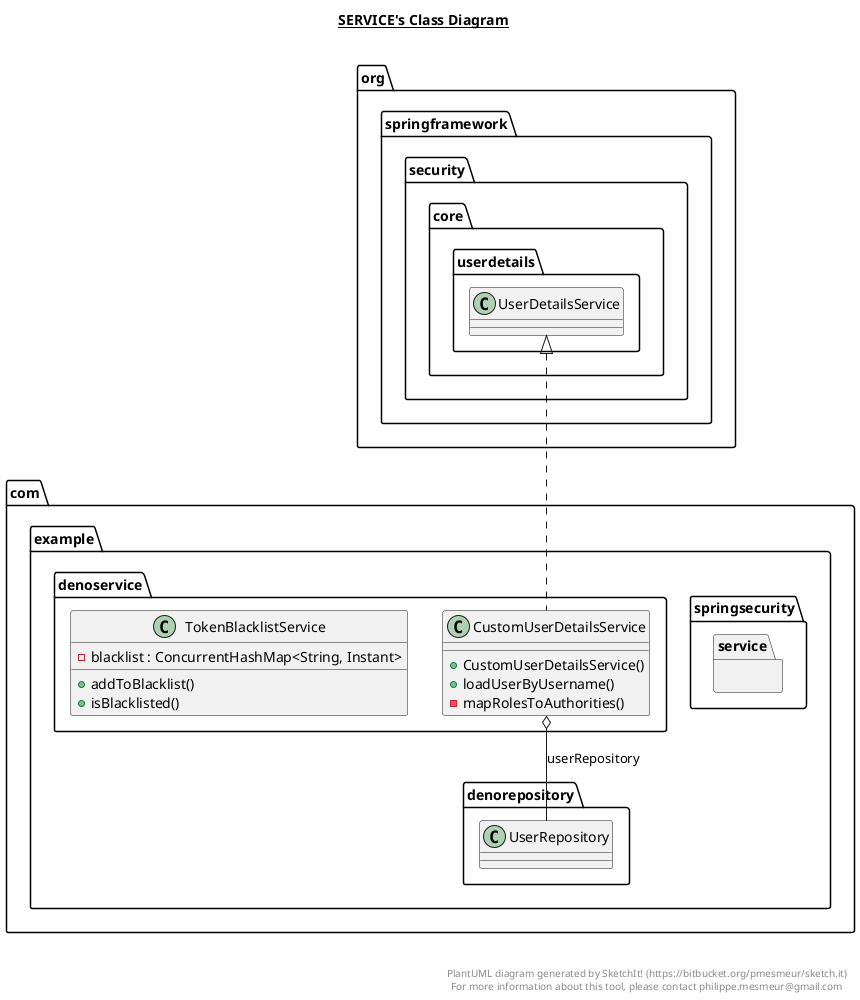 @startuml

title __SERVICE's Class Diagram__\n

  namespace com.example.springsecurity {
    namespace service {
      class com.example.denoservice.CustomUserDetailsService {
          + CustomUserDetailsService()
          + loadUserByUsername()
          - mapRolesToAuthorities()
      }
    }
  }
  

  namespace com.example.springsecurity {
    namespace service {
      class com.example.denoservice.TokenBlacklistService {
          - blacklist : ConcurrentHashMap<String, Instant>
          + addToBlacklist()
          + isBlacklisted()
      }
    }
  }
  

  com.example.denoservice.CustomUserDetailsService .up.|> org.springframework.security.core.userdetails.UserDetailsService
  com.example.denoservice.CustomUserDetailsService o-- com.example.denorepository.UserRepository : userRepository


right footer


PlantUML diagram generated by SketchIt! (https://bitbucket.org/pmesmeur/sketch.it)
For more information about this tool, please contact philippe.mesmeur@gmail.com
endfooter

@enduml

